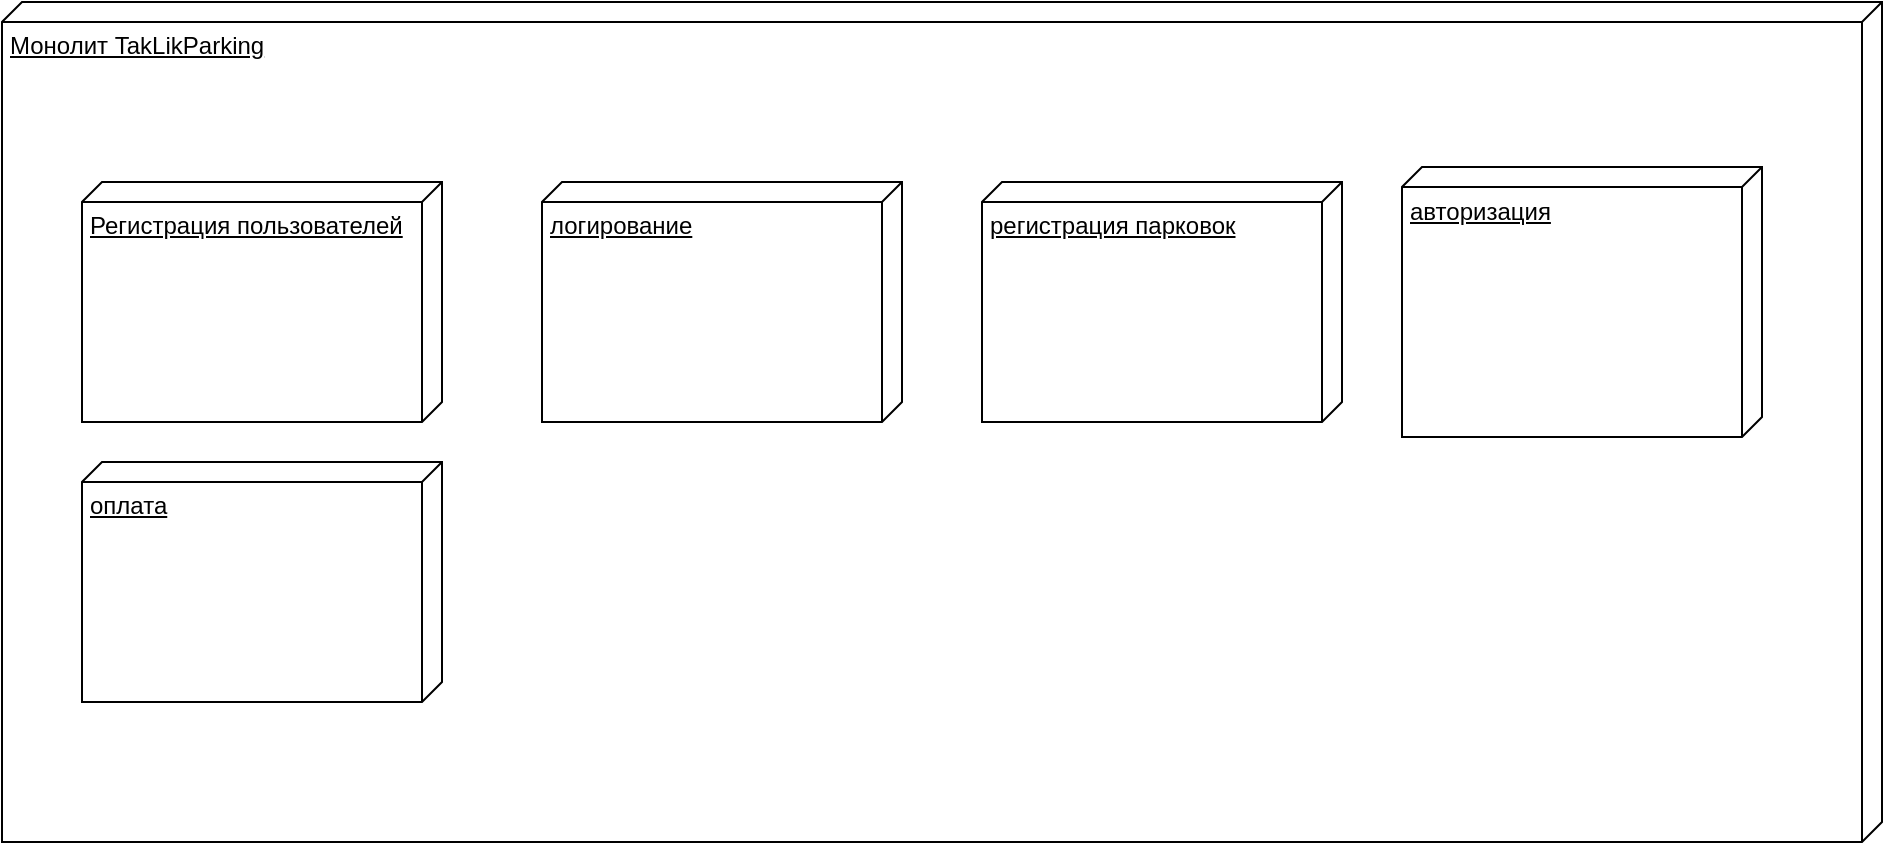 <mxfile version="22.1.3" type="github">
  <diagram name="Page-1" id="5f0bae14-7c28-e335-631c-24af17079c00">
    <mxGraphModel dx="1194" dy="747" grid="1" gridSize="10" guides="1" tooltips="1" connect="1" arrows="1" fold="1" page="1" pageScale="1" pageWidth="1100" pageHeight="850" background="none" math="0" shadow="0">
      <root>
        <mxCell id="0" />
        <mxCell id="1" parent="0" />
        <mxCell id="6if9QwEAnKr5EZq6M6pL-5" value="Регистрация пользователей" style="verticalAlign=top;align=left;spacingTop=8;spacingLeft=2;spacingRight=12;shape=cube;size=10;direction=south;fontStyle=4;html=1;whiteSpace=wrap;" vertex="1" parent="1">
          <mxGeometry x="80" y="90" width="180" height="120" as="geometry" />
        </mxCell>
        <mxCell id="6if9QwEAnKr5EZq6M6pL-6" value="регистрация парковок" style="verticalAlign=top;align=left;spacingTop=8;spacingLeft=2;spacingRight=12;shape=cube;size=10;direction=south;fontStyle=4;html=1;whiteSpace=wrap;" vertex="1" parent="1">
          <mxGeometry x="530" y="90" width="180" height="120" as="geometry" />
        </mxCell>
        <mxCell id="6if9QwEAnKr5EZq6M6pL-7" value="оплата" style="verticalAlign=top;align=left;spacingTop=8;spacingLeft=2;spacingRight=12;shape=cube;size=10;direction=south;fontStyle=4;html=1;whiteSpace=wrap;" vertex="1" parent="1">
          <mxGeometry x="80" y="230" width="180" height="120" as="geometry" />
        </mxCell>
        <mxCell id="6if9QwEAnKr5EZq6M6pL-8" value="авторизация" style="verticalAlign=top;align=left;spacingTop=8;spacingLeft=2;spacingRight=12;shape=cube;size=10;direction=south;fontStyle=4;html=1;whiteSpace=wrap;" vertex="1" parent="1">
          <mxGeometry x="740" y="82.5" width="180" height="135" as="geometry" />
        </mxCell>
        <mxCell id="6if9QwEAnKr5EZq6M6pL-9" value="логирование" style="verticalAlign=top;align=left;spacingTop=8;spacingLeft=2;spacingRight=12;shape=cube;size=10;direction=south;fontStyle=4;html=1;whiteSpace=wrap;" vertex="1" parent="1">
          <mxGeometry x="310" y="90" width="180" height="120" as="geometry" />
        </mxCell>
        <mxCell id="6if9QwEAnKr5EZq6M6pL-11" value="Монолит TakLikParking" style="verticalAlign=top;align=left;spacingTop=8;spacingLeft=2;spacingRight=12;shape=cube;size=10;direction=south;fontStyle=4;html=1;whiteSpace=wrap;fillColor=none;" vertex="1" parent="1">
          <mxGeometry x="40" width="940" height="420" as="geometry" />
        </mxCell>
      </root>
    </mxGraphModel>
  </diagram>
</mxfile>
